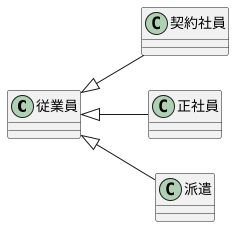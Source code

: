 @startuml クラス図
left to right direction 
class 従業員 {

}

class 契約社員 {

}

class 正社員 {

}

class 派遣 {

}

従業員 <|-- 契約社員
従業員 <|-- 正社員
従業員 <|-- 派遣

@enduml